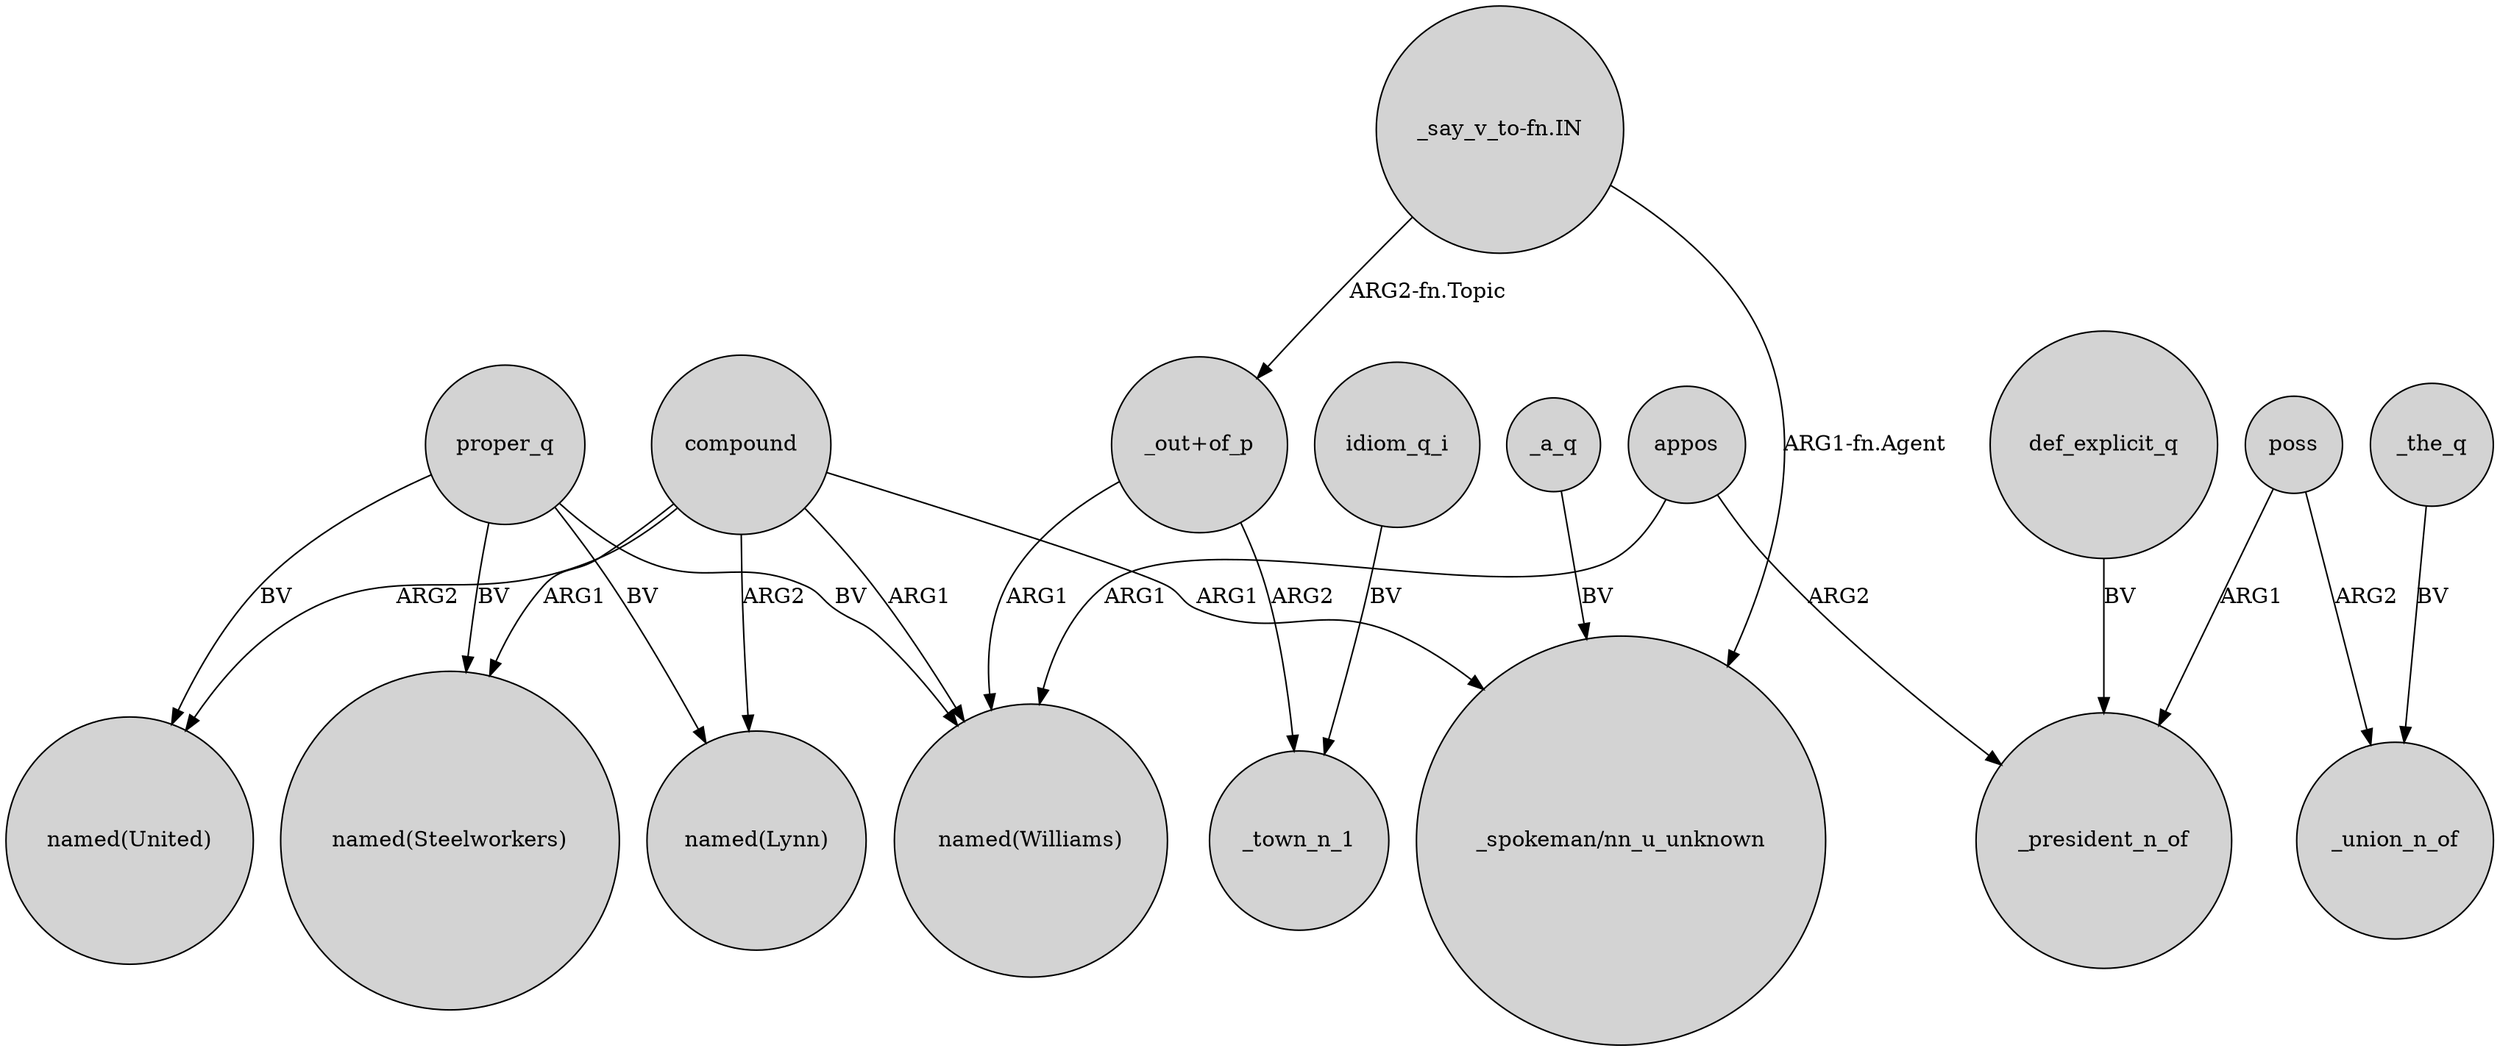 digraph {
	node [shape=circle style=filled]
	compound -> "named(Steelworkers)" [label=ARG1]
	proper_q -> "named(Lynn)" [label=BV]
	proper_q -> "named(Steelworkers)" [label=BV]
	proper_q -> "named(Williams)" [label=BV]
	idiom_q_i -> _town_n_1 [label=BV]
	"_out+of_p" -> "named(Williams)" [label=ARG1]
	_the_q -> _union_n_of [label=BV]
	poss -> _union_n_of [label=ARG2]
	"_say_v_to-fn.IN" -> "_out+of_p" [label="ARG2-fn.Topic"]
	poss -> _president_n_of [label=ARG1]
	appos -> _president_n_of [label=ARG2]
	compound -> "named(Williams)" [label=ARG1]
	def_explicit_q -> _president_n_of [label=BV]
	appos -> "named(Williams)" [label=ARG1]
	proper_q -> "named(United)" [label=BV]
	_a_q -> "_spokeman/nn_u_unknown" [label=BV]
	"_say_v_to-fn.IN" -> "_spokeman/nn_u_unknown" [label="ARG1-fn.Agent"]
	"_out+of_p" -> _town_n_1 [label=ARG2]
	compound -> "_spokeman/nn_u_unknown" [label=ARG1]
	compound -> "named(United)" [label=ARG2]
	compound -> "named(Lynn)" [label=ARG2]
}
